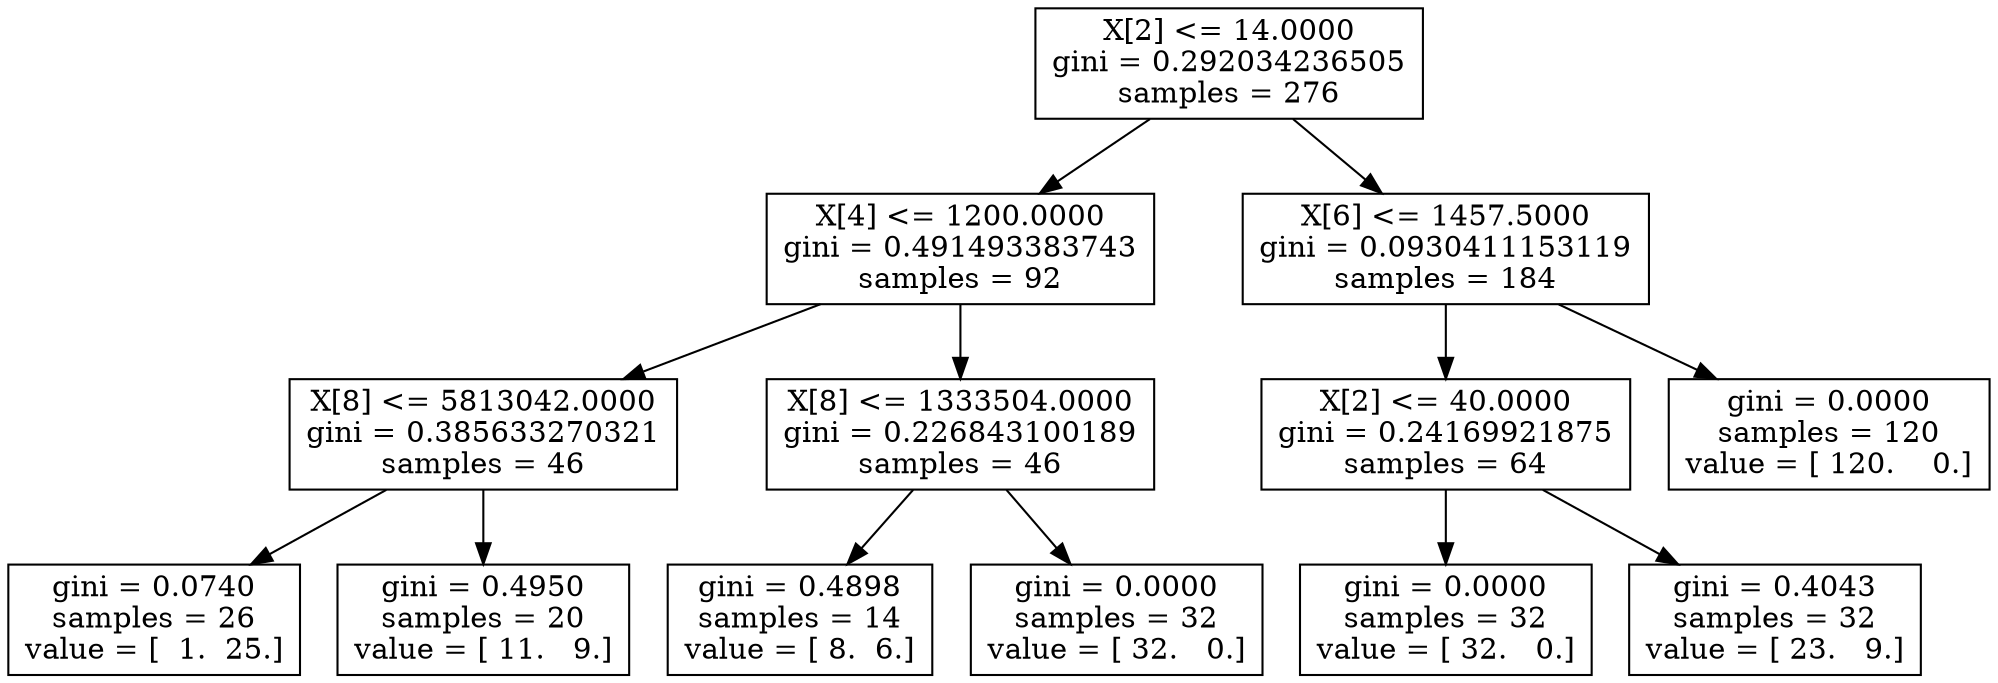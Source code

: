 digraph Tree {
0 [label="X[2] <= 14.0000\ngini = 0.292034236505\nsamples = 276", shape="box"] ;
1 [label="X[4] <= 1200.0000\ngini = 0.491493383743\nsamples = 92", shape="box"] ;
0 -> 1 ;
2 [label="X[8] <= 5813042.0000\ngini = 0.385633270321\nsamples = 46", shape="box"] ;
1 -> 2 ;
3 [label="gini = 0.0740\nsamples = 26\nvalue = [  1.  25.]", shape="box"] ;
2 -> 3 ;
4 [label="gini = 0.4950\nsamples = 20\nvalue = [ 11.   9.]", shape="box"] ;
2 -> 4 ;
5 [label="X[8] <= 1333504.0000\ngini = 0.226843100189\nsamples = 46", shape="box"] ;
1 -> 5 ;
6 [label="gini = 0.4898\nsamples = 14\nvalue = [ 8.  6.]", shape="box"] ;
5 -> 6 ;
7 [label="gini = 0.0000\nsamples = 32\nvalue = [ 32.   0.]", shape="box"] ;
5 -> 7 ;
8 [label="X[6] <= 1457.5000\ngini = 0.0930411153119\nsamples = 184", shape="box"] ;
0 -> 8 ;
9 [label="X[2] <= 40.0000\ngini = 0.24169921875\nsamples = 64", shape="box"] ;
8 -> 9 ;
10 [label="gini = 0.0000\nsamples = 32\nvalue = [ 32.   0.]", shape="box"] ;
9 -> 10 ;
11 [label="gini = 0.4043\nsamples = 32\nvalue = [ 23.   9.]", shape="box"] ;
9 -> 11 ;
12 [label="gini = 0.0000\nsamples = 120\nvalue = [ 120.    0.]", shape="box"] ;
8 -> 12 ;
}